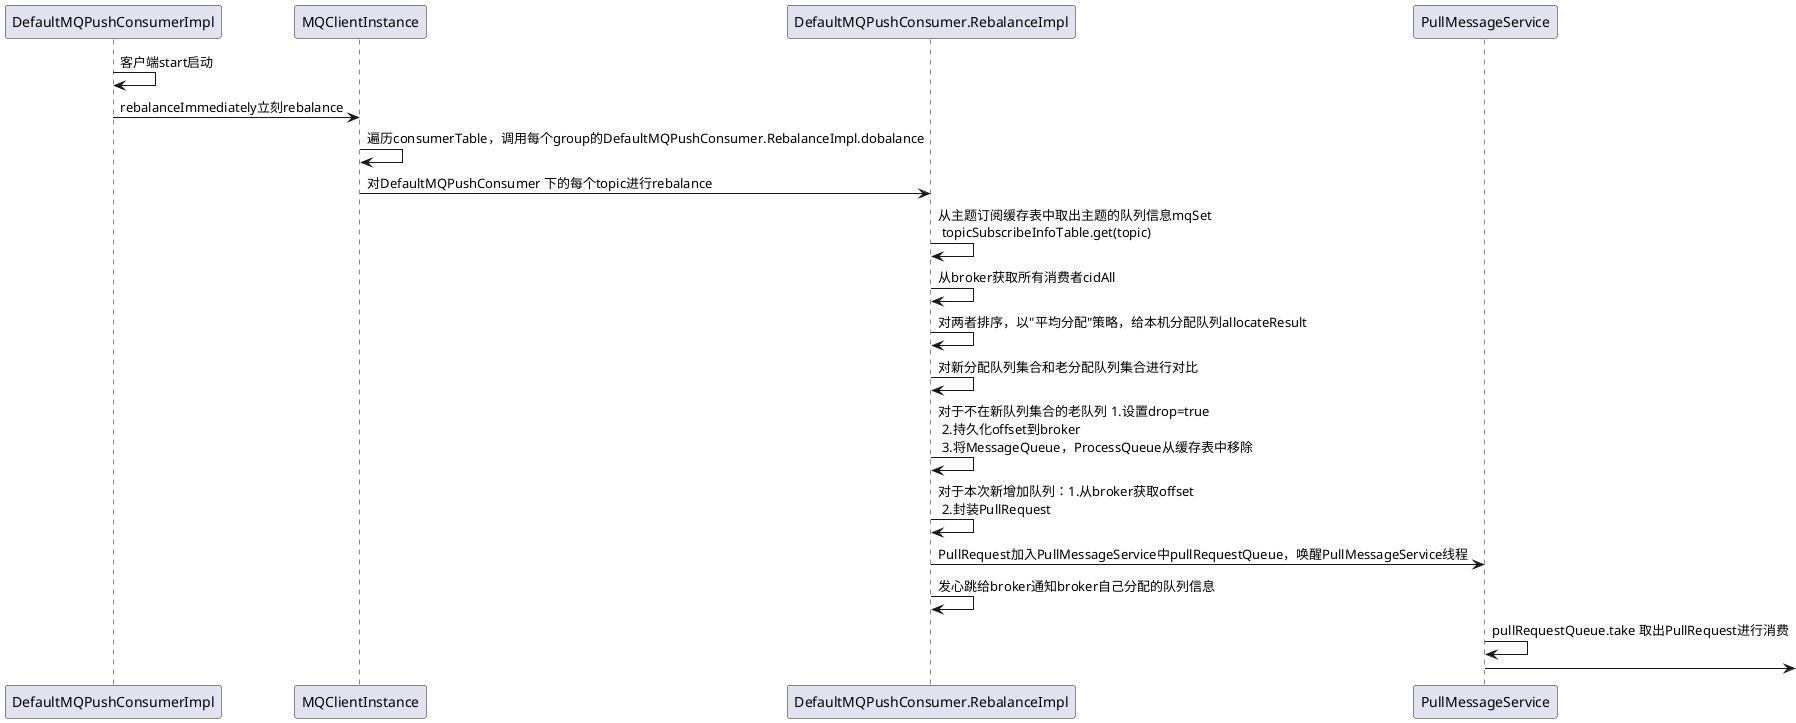 @startuml
DefaultMQPushConsumerImpl -> DefaultMQPushConsumerImpl:客户端start启动
DefaultMQPushConsumerImpl -> MQClientInstance:rebalanceImmediately立刻rebalance
MQClientInstance -> MQClientInstance:遍历consumerTable，调用每个group的DefaultMQPushConsumer.RebalanceImpl.dobalance
MQClientInstance -> DefaultMQPushConsumer.RebalanceImpl: 对DefaultMQPushConsumer 下的每个topic进行rebalance
DefaultMQPushConsumer.RebalanceImpl-> DefaultMQPushConsumer.RebalanceImpl:从主题订阅缓存表中取出主题的队列信息mqSet \n topicSubscribeInfoTable.get(topic)
DefaultMQPushConsumer.RebalanceImpl-> DefaultMQPushConsumer.RebalanceImpl:从broker获取所有消费者cidAll
DefaultMQPushConsumer.RebalanceImpl-> DefaultMQPushConsumer.RebalanceImpl:对两者排序，以"平均分配"策略，给本机分配队列allocateResult
DefaultMQPushConsumer.RebalanceImpl-> DefaultMQPushConsumer.RebalanceImpl:对新分配队列集合和老分配队列集合进行对比
DefaultMQPushConsumer.RebalanceImpl-> DefaultMQPushConsumer.RebalanceImpl:对于不在新队列集合的老队列 1.设置drop=true \n 2.持久化offset到broker \n 3.将MessageQueue，ProcessQueue从缓存表中移除

DefaultMQPushConsumer.RebalanceImpl-> DefaultMQPushConsumer.RebalanceImpl:对于本次新增加队列：1.从broker获取offset \n 2.封装PullRequest
DefaultMQPushConsumer.RebalanceImpl-> PullMessageService:PullRequest加入PullMessageService中pullRequestQueue，唤醒PullMessageService线程
DefaultMQPushConsumer.RebalanceImpl-> DefaultMQPushConsumer.RebalanceImpl:发心跳给broker通知broker自己分配的队列信息

PullMessageService -> PullMessageService:pullRequestQueue.take 取出PullRequest进行消费
PullMessageService ->


@enduml